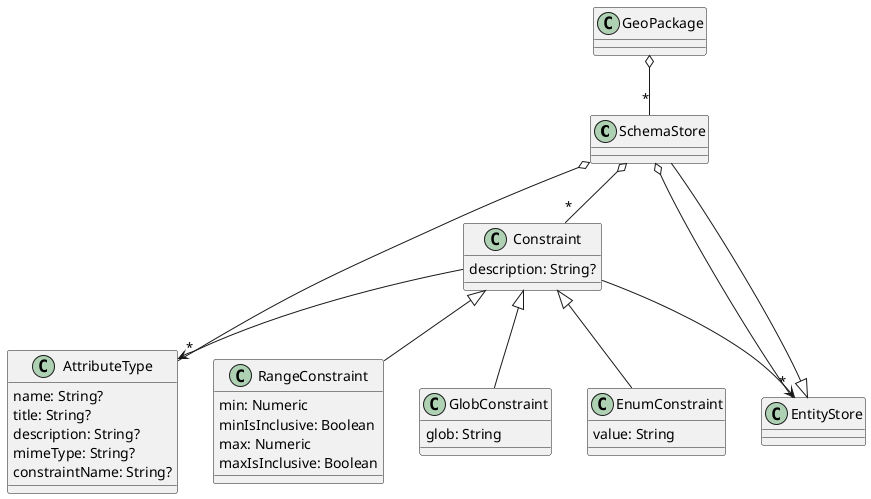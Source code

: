 @startuml

   class SchemaStore {
   }
   class AttributeType {
     name: String?
     title: String?
     description: String?
     mimeType: String?
     constraintName: String?
   }
   class Constraint {
     description: String?
   }
   class RangeConstraint {
     min: Numeric
     minIsInclusive: Boolean
     max: Numeric
     maxIsInclusive: Boolean
   }
   class GlobConstraint {
     glob: String
   }
   class EnumConstraint {
     value: String
   }
   Constraint <|-- RangeConstraint
   Constraint <|-- GlobConstraint
   Constraint <|-- EnumConstraint
   GeoPackage o-- "*" SchemaStore
   EntityStore <|-- SchemaStore
   SchemaStore o-- "*" Constraint
   Constraint --> AttributeType
   Constraint --> EntityStore
   SchemaStore o-- "*" EntityStore
   SchemaStore o-- "*" AttributeType

@enduml
